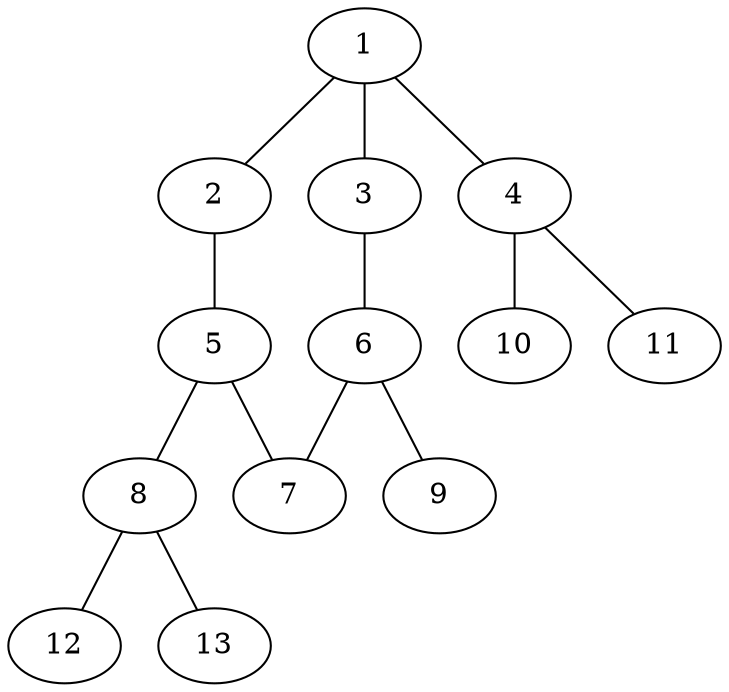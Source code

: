 graph molecule_174 {
	1	 [chem=C];
	2	 [chem=N];
	1 -- 2	 [valence=2];
	3	 [chem=N];
	1 -- 3	 [valence=1];
	4	 [chem=N];
	1 -- 4	 [valence=1];
	5	 [chem=C];
	2 -- 5	 [valence=1];
	6	 [chem=C];
	3 -- 6	 [valence=2];
	10	 [chem=H];
	4 -- 10	 [valence=1];
	11	 [chem=H];
	4 -- 11	 [valence=1];
	7	 [chem=N];
	5 -- 7	 [valence=2];
	8	 [chem=N];
	5 -- 8	 [valence=1];
	6 -- 7	 [valence=1];
	9	 [chem=Cl];
	6 -- 9	 [valence=1];
	12	 [chem=H];
	8 -- 12	 [valence=1];
	13	 [chem=H];
	8 -- 13	 [valence=1];
}
